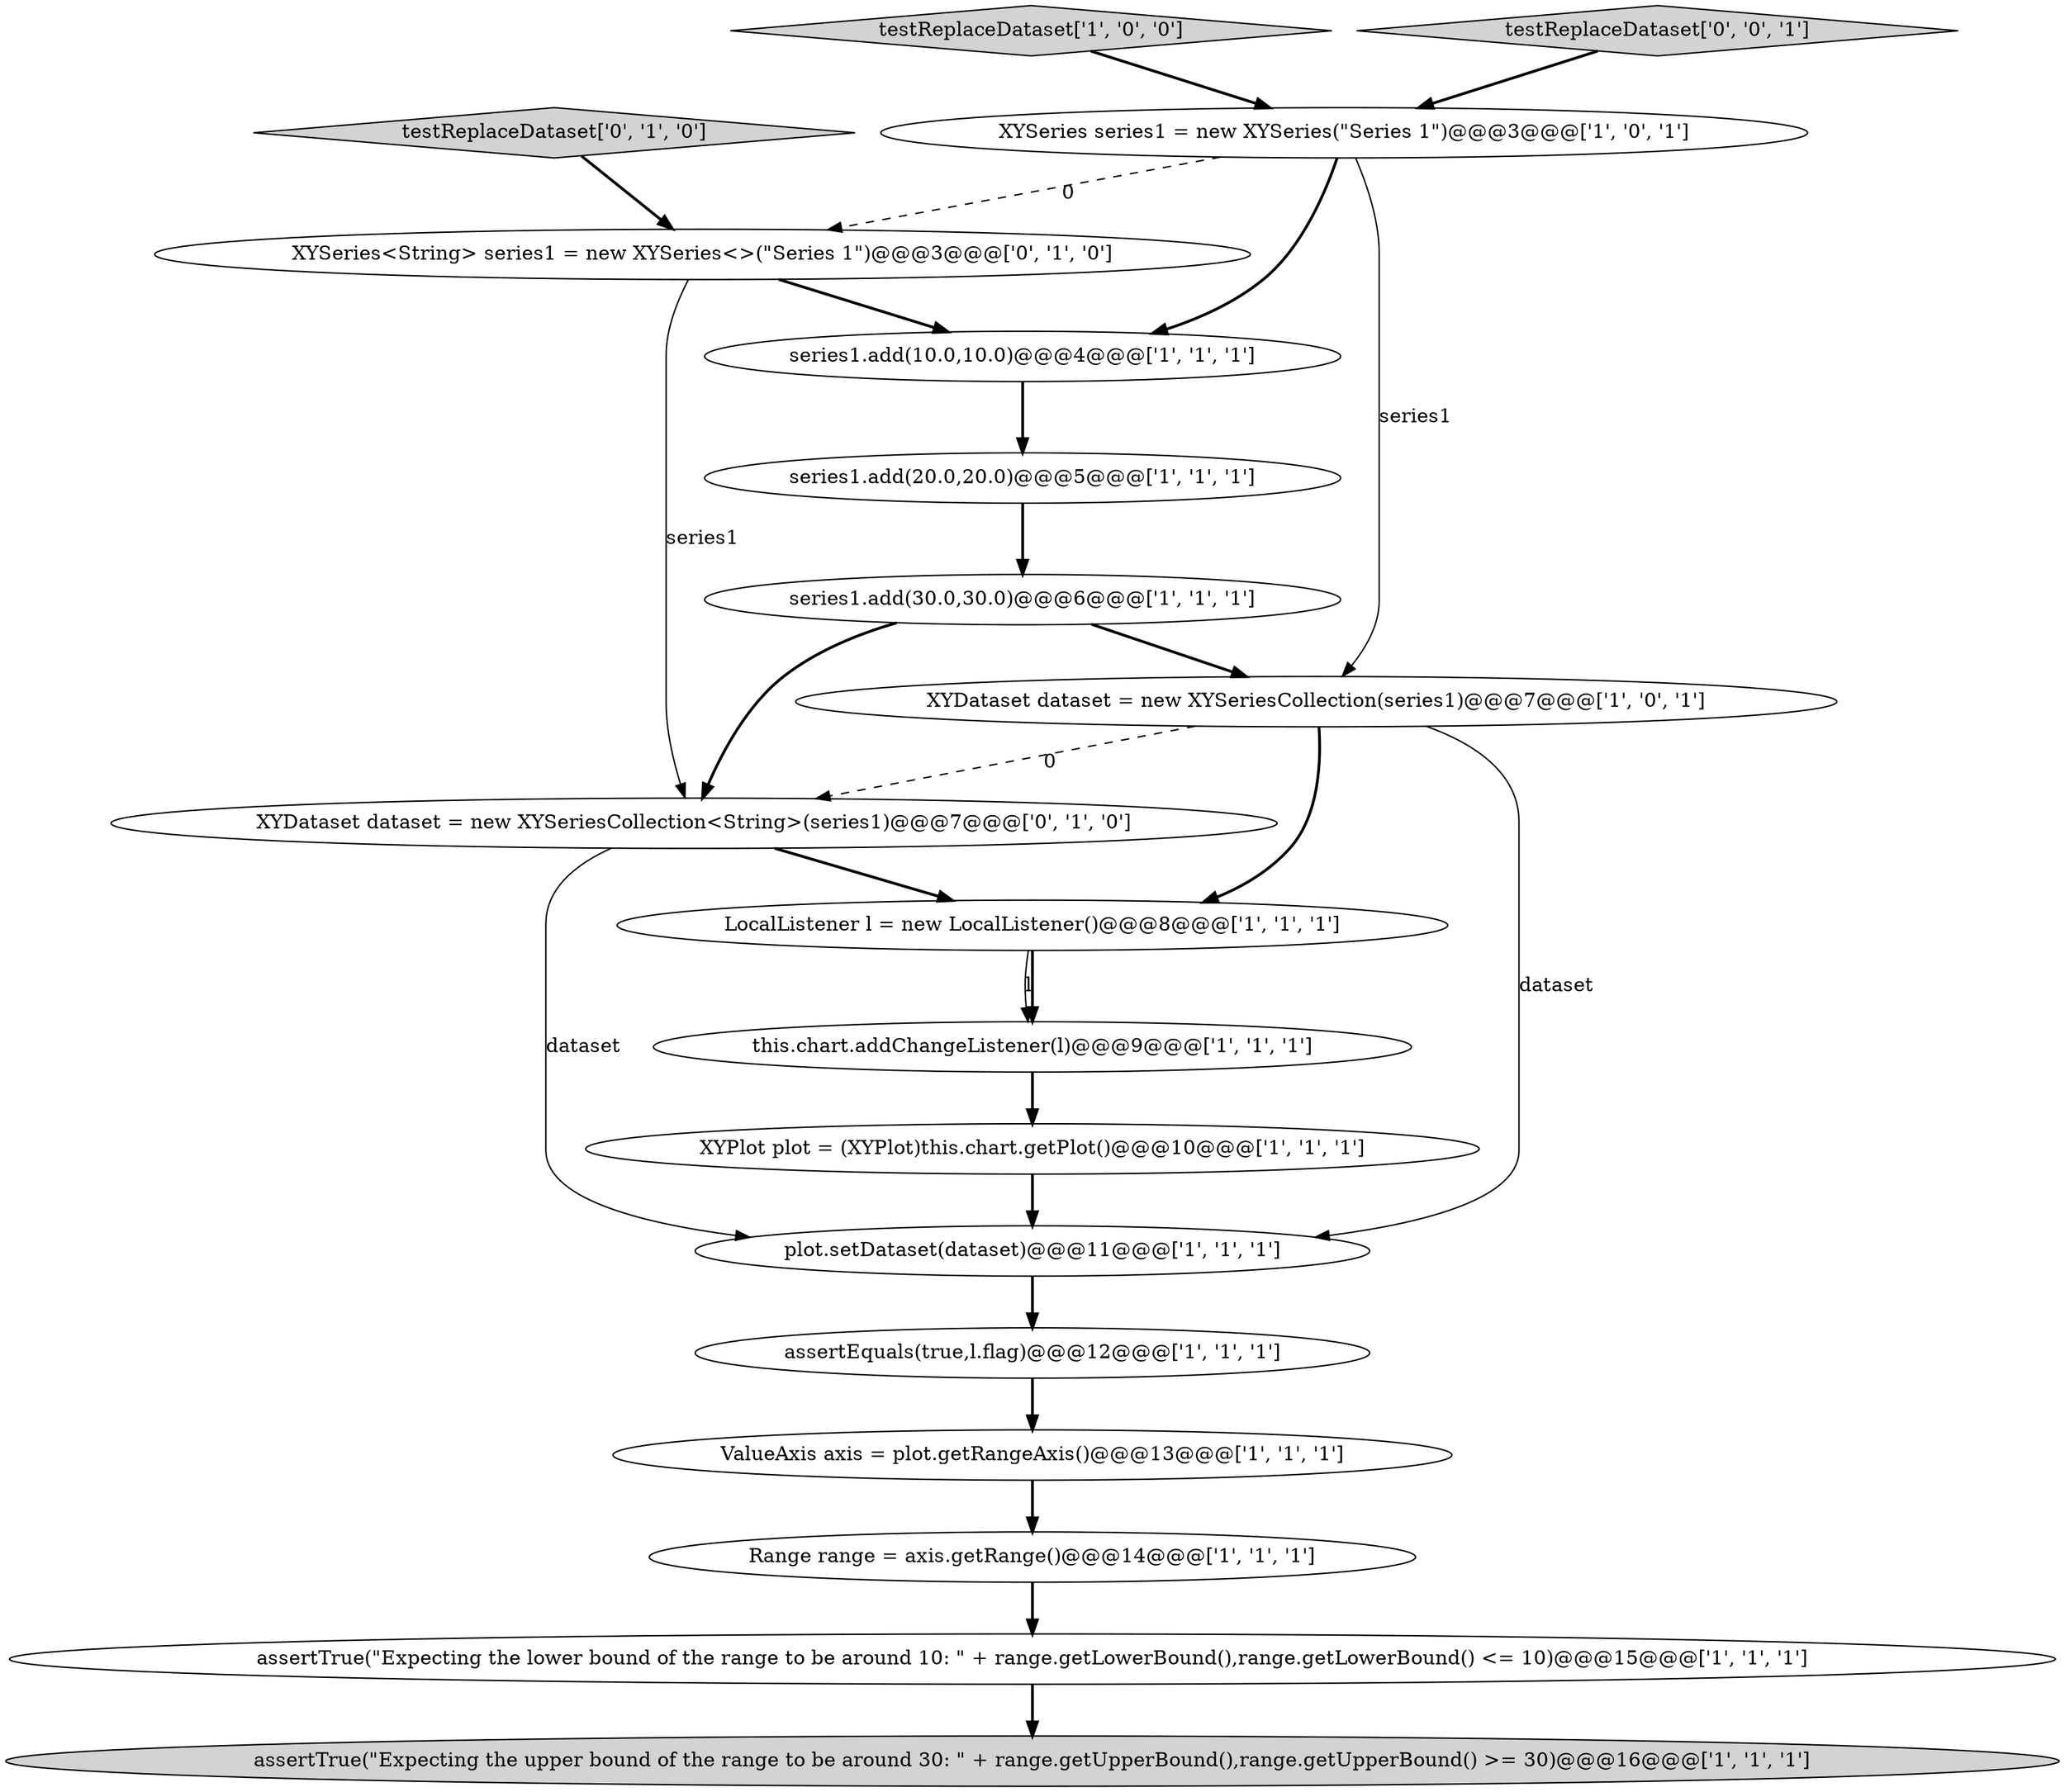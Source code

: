 digraph {
10 [style = filled, label = "plot.setDataset(dataset)@@@11@@@['1', '1', '1']", fillcolor = white, shape = ellipse image = "AAA0AAABBB1BBB"];
2 [style = filled, label = "XYPlot plot = (XYPlot)this.chart.getPlot()@@@10@@@['1', '1', '1']", fillcolor = white, shape = ellipse image = "AAA0AAABBB1BBB"];
15 [style = filled, label = "testReplaceDataset['0', '1', '0']", fillcolor = lightgray, shape = diamond image = "AAA0AAABBB2BBB"];
6 [style = filled, label = "series1.add(10.0,10.0)@@@4@@@['1', '1', '1']", fillcolor = white, shape = ellipse image = "AAA0AAABBB1BBB"];
9 [style = filled, label = "series1.add(30.0,30.0)@@@6@@@['1', '1', '1']", fillcolor = white, shape = ellipse image = "AAA0AAABBB1BBB"];
13 [style = filled, label = "assertTrue(\"Expecting the lower bound of the range to be around 10: \" + range.getLowerBound(),range.getLowerBound() <= 10)@@@15@@@['1', '1', '1']", fillcolor = white, shape = ellipse image = "AAA0AAABBB1BBB"];
7 [style = filled, label = "testReplaceDataset['1', '0', '0']", fillcolor = lightgray, shape = diamond image = "AAA0AAABBB1BBB"];
14 [style = filled, label = "assertTrue(\"Expecting the upper bound of the range to be around 30: \" + range.getUpperBound(),range.getUpperBound() >= 30)@@@16@@@['1', '1', '1']", fillcolor = lightgray, shape = ellipse image = "AAA0AAABBB1BBB"];
16 [style = filled, label = "XYDataset dataset = new XYSeriesCollection<String>(series1)@@@7@@@['0', '1', '0']", fillcolor = white, shape = ellipse image = "AAA1AAABBB2BBB"];
3 [style = filled, label = "XYDataset dataset = new XYSeriesCollection(series1)@@@7@@@['1', '0', '1']", fillcolor = white, shape = ellipse image = "AAA0AAABBB1BBB"];
5 [style = filled, label = "LocalListener l = new LocalListener()@@@8@@@['1', '1', '1']", fillcolor = white, shape = ellipse image = "AAA0AAABBB1BBB"];
1 [style = filled, label = "XYSeries series1 = new XYSeries(\"Series 1\")@@@3@@@['1', '0', '1']", fillcolor = white, shape = ellipse image = "AAA0AAABBB1BBB"];
4 [style = filled, label = "Range range = axis.getRange()@@@14@@@['1', '1', '1']", fillcolor = white, shape = ellipse image = "AAA0AAABBB1BBB"];
0 [style = filled, label = "series1.add(20.0,20.0)@@@5@@@['1', '1', '1']", fillcolor = white, shape = ellipse image = "AAA0AAABBB1BBB"];
11 [style = filled, label = "assertEquals(true,l.flag)@@@12@@@['1', '1', '1']", fillcolor = white, shape = ellipse image = "AAA0AAABBB1BBB"];
12 [style = filled, label = "this.chart.addChangeListener(l)@@@9@@@['1', '1', '1']", fillcolor = white, shape = ellipse image = "AAA0AAABBB1BBB"];
17 [style = filled, label = "XYSeries<String> series1 = new XYSeries<>(\"Series 1\")@@@3@@@['0', '1', '0']", fillcolor = white, shape = ellipse image = "AAA1AAABBB2BBB"];
18 [style = filled, label = "testReplaceDataset['0', '0', '1']", fillcolor = lightgray, shape = diamond image = "AAA0AAABBB3BBB"];
8 [style = filled, label = "ValueAxis axis = plot.getRangeAxis()@@@13@@@['1', '1', '1']", fillcolor = white, shape = ellipse image = "AAA0AAABBB1BBB"];
17->16 [style = solid, label="series1"];
8->4 [style = bold, label=""];
3->16 [style = dashed, label="0"];
5->12 [style = solid, label="l"];
16->10 [style = solid, label="dataset"];
9->16 [style = bold, label=""];
12->2 [style = bold, label=""];
6->0 [style = bold, label=""];
9->3 [style = bold, label=""];
0->9 [style = bold, label=""];
2->10 [style = bold, label=""];
10->11 [style = bold, label=""];
1->6 [style = bold, label=""];
3->5 [style = bold, label=""];
3->10 [style = solid, label="dataset"];
17->6 [style = bold, label=""];
11->8 [style = bold, label=""];
1->3 [style = solid, label="series1"];
16->5 [style = bold, label=""];
4->13 [style = bold, label=""];
18->1 [style = bold, label=""];
5->12 [style = bold, label=""];
7->1 [style = bold, label=""];
13->14 [style = bold, label=""];
1->17 [style = dashed, label="0"];
15->17 [style = bold, label=""];
}
